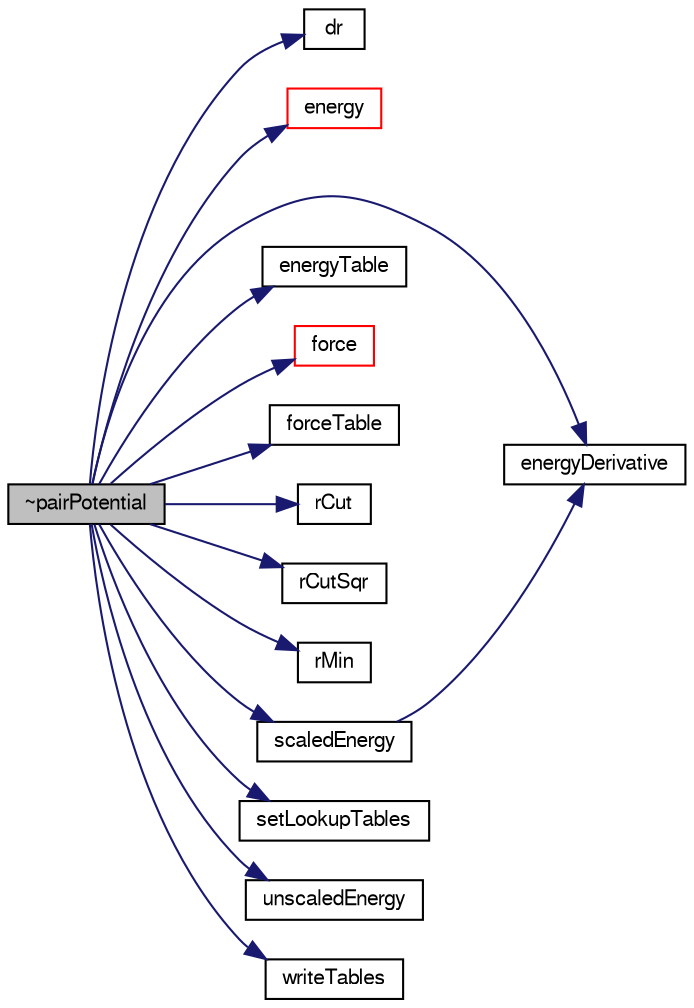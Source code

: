 digraph "~pairPotential"
{
  bgcolor="transparent";
  edge [fontname="FreeSans",fontsize="10",labelfontname="FreeSans",labelfontsize="10"];
  node [fontname="FreeSans",fontsize="10",shape=record];
  rankdir="LR";
  Node5 [label="~pairPotential",height=0.2,width=0.4,color="black", fillcolor="grey75", style="filled", fontcolor="black"];
  Node5 -> Node6 [color="midnightblue",fontsize="10",style="solid",fontname="FreeSans"];
  Node6 [label="dr",height=0.2,width=0.4,color="black",URL="$a24442.html#a33611965734ea7a0fdb9c33ab81270b3"];
  Node5 -> Node7 [color="midnightblue",fontsize="10",style="solid",fontname="FreeSans"];
  Node7 [label="energy",height=0.2,width=0.4,color="red",URL="$a24442.html#a3d3e33e26720e89802ba4d0471ecb190"];
  Node5 -> Node51 [color="midnightblue",fontsize="10",style="solid",fontname="FreeSans"];
  Node51 [label="energyDerivative",height=0.2,width=0.4,color="black",URL="$a24442.html#a625a2901dae8d6e6436575aeecd57199"];
  Node5 -> Node52 [color="midnightblue",fontsize="10",style="solid",fontname="FreeSans"];
  Node52 [label="energyTable",height=0.2,width=0.4,color="black",URL="$a24442.html#a8e84925b38ff70653ccffebbeb249b1d"];
  Node5 -> Node53 [color="midnightblue",fontsize="10",style="solid",fontname="FreeSans"];
  Node53 [label="force",height=0.2,width=0.4,color="red",URL="$a24442.html#ae65682407b377ff7a840b0f747b85a77"];
  Node5 -> Node55 [color="midnightblue",fontsize="10",style="solid",fontname="FreeSans"];
  Node55 [label="forceTable",height=0.2,width=0.4,color="black",URL="$a24442.html#ab4033cb7d9a3dda51a39f73bc00a7297"];
  Node5 -> Node56 [color="midnightblue",fontsize="10",style="solid",fontname="FreeSans"];
  Node56 [label="rCut",height=0.2,width=0.4,color="black",URL="$a24442.html#a9190a28be7c23b658637559882ced053"];
  Node5 -> Node57 [color="midnightblue",fontsize="10",style="solid",fontname="FreeSans"];
  Node57 [label="rCutSqr",height=0.2,width=0.4,color="black",URL="$a24442.html#a78a6f3298505269310484b699e37960b"];
  Node5 -> Node58 [color="midnightblue",fontsize="10",style="solid",fontname="FreeSans"];
  Node58 [label="rMin",height=0.2,width=0.4,color="black",URL="$a24442.html#a6d7f568318cbc30f6280d07560facf21"];
  Node5 -> Node59 [color="midnightblue",fontsize="10",style="solid",fontname="FreeSans"];
  Node59 [label="scaledEnergy",height=0.2,width=0.4,color="black",URL="$a24442.html#abc0e93f04f6a78fba8a13aa730a52d08"];
  Node59 -> Node51 [color="midnightblue",fontsize="10",style="solid",fontname="FreeSans"];
  Node5 -> Node60 [color="midnightblue",fontsize="10",style="solid",fontname="FreeSans"];
  Node60 [label="setLookupTables",height=0.2,width=0.4,color="black",URL="$a24442.html#aeaa661c631b53d43b926c3748d19d6c9"];
  Node5 -> Node61 [color="midnightblue",fontsize="10",style="solid",fontname="FreeSans"];
  Node61 [label="unscaledEnergy",height=0.2,width=0.4,color="black",URL="$a24442.html#a9b2d162229c3e11f48c5f8b23a520465"];
  Node5 -> Node62 [color="midnightblue",fontsize="10",style="solid",fontname="FreeSans"];
  Node62 [label="writeTables",height=0.2,width=0.4,color="black",URL="$a24442.html#a414886024b1755e937a6e96052a950d9"];
}
